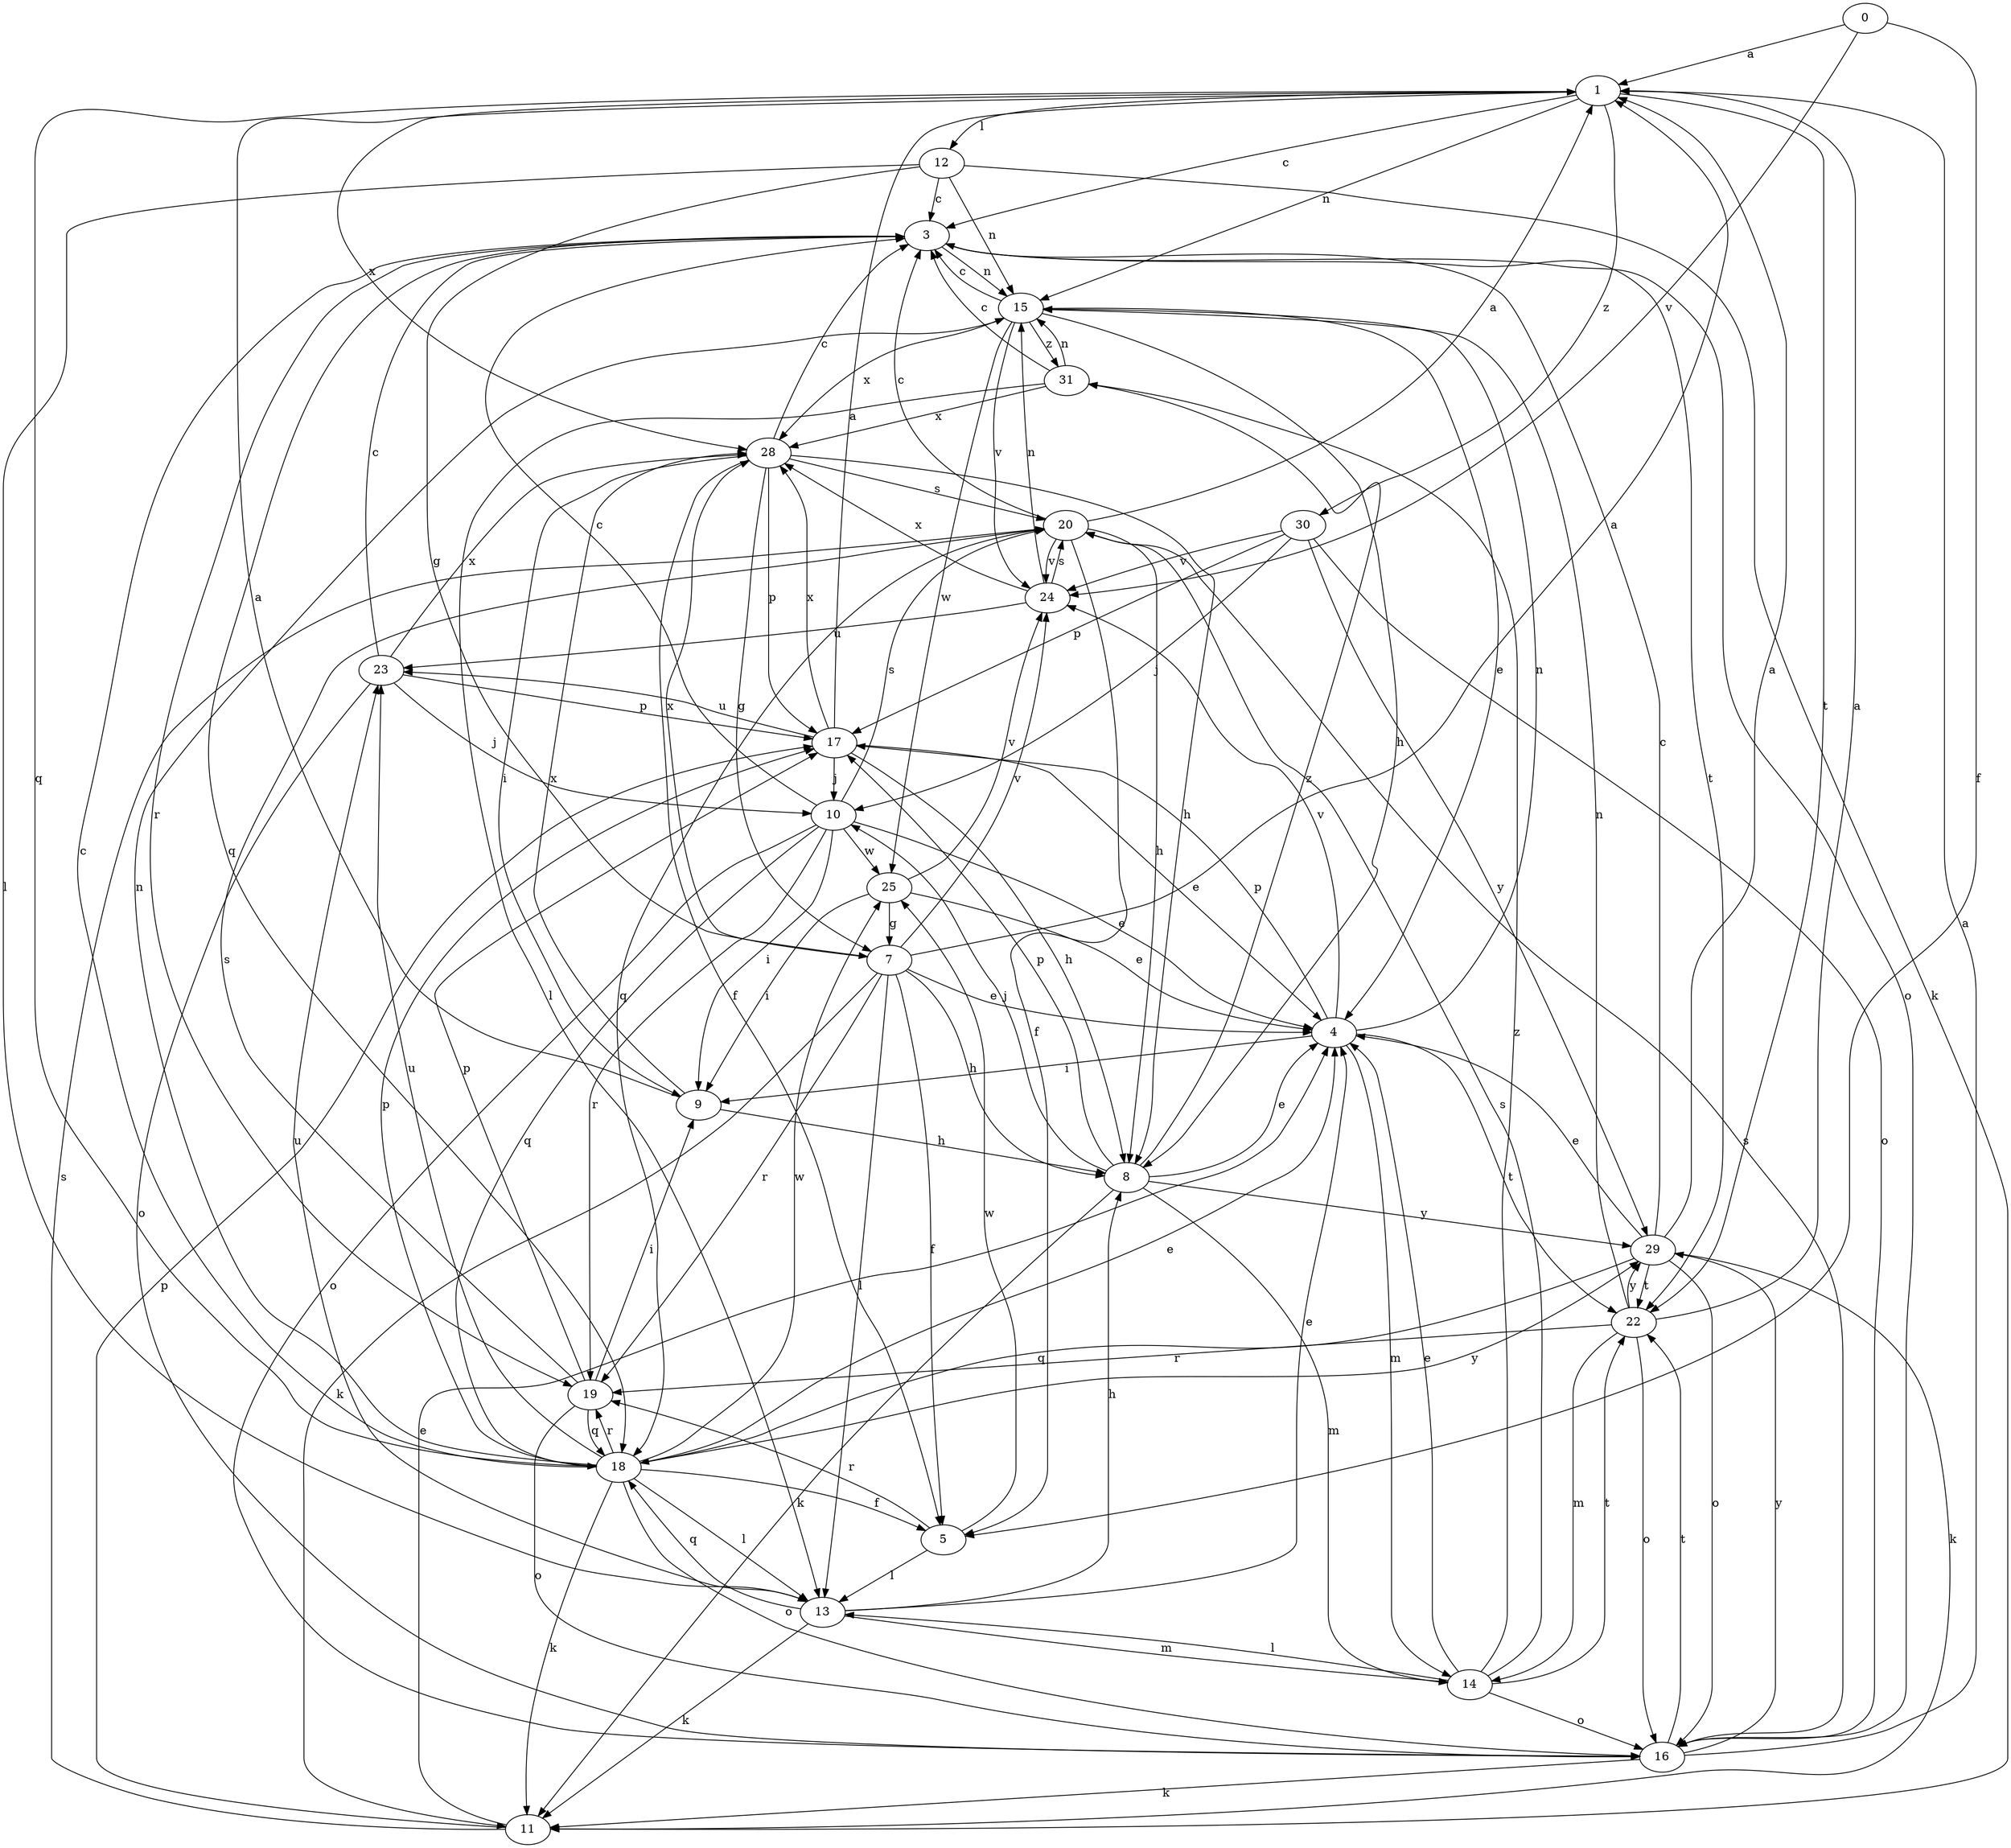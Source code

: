 strict digraph  {
0;
1;
3;
4;
5;
7;
8;
9;
10;
11;
12;
13;
14;
15;
16;
17;
18;
19;
20;
22;
23;
24;
25;
28;
29;
30;
31;
0 -> 1  [label=a];
0 -> 5  [label=f];
0 -> 24  [label=v];
1 -> 3  [label=c];
1 -> 12  [label=l];
1 -> 15  [label=n];
1 -> 18  [label=q];
1 -> 22  [label=t];
1 -> 28  [label=x];
1 -> 30  [label=z];
3 -> 15  [label=n];
3 -> 16  [label=o];
3 -> 18  [label=q];
3 -> 19  [label=r];
3 -> 22  [label=t];
4 -> 9  [label=i];
4 -> 14  [label=m];
4 -> 15  [label=n];
4 -> 17  [label=p];
4 -> 22  [label=t];
4 -> 24  [label=v];
5 -> 13  [label=l];
5 -> 19  [label=r];
5 -> 25  [label=w];
7 -> 1  [label=a];
7 -> 4  [label=e];
7 -> 5  [label=f];
7 -> 8  [label=h];
7 -> 11  [label=k];
7 -> 13  [label=l];
7 -> 19  [label=r];
7 -> 24  [label=v];
7 -> 28  [label=x];
8 -> 4  [label=e];
8 -> 10  [label=j];
8 -> 11  [label=k];
8 -> 14  [label=m];
8 -> 17  [label=p];
8 -> 29  [label=y];
8 -> 31  [label=z];
9 -> 1  [label=a];
9 -> 8  [label=h];
9 -> 28  [label=x];
10 -> 3  [label=c];
10 -> 4  [label=e];
10 -> 9  [label=i];
10 -> 16  [label=o];
10 -> 18  [label=q];
10 -> 19  [label=r];
10 -> 20  [label=s];
10 -> 25  [label=w];
11 -> 4  [label=e];
11 -> 17  [label=p];
11 -> 20  [label=s];
12 -> 3  [label=c];
12 -> 7  [label=g];
12 -> 11  [label=k];
12 -> 13  [label=l];
12 -> 15  [label=n];
13 -> 4  [label=e];
13 -> 8  [label=h];
13 -> 11  [label=k];
13 -> 14  [label=m];
13 -> 18  [label=q];
13 -> 23  [label=u];
14 -> 4  [label=e];
14 -> 13  [label=l];
14 -> 16  [label=o];
14 -> 20  [label=s];
14 -> 22  [label=t];
14 -> 31  [label=z];
15 -> 3  [label=c];
15 -> 4  [label=e];
15 -> 8  [label=h];
15 -> 24  [label=v];
15 -> 25  [label=w];
15 -> 28  [label=x];
15 -> 31  [label=z];
16 -> 1  [label=a];
16 -> 11  [label=k];
16 -> 20  [label=s];
16 -> 22  [label=t];
16 -> 29  [label=y];
17 -> 1  [label=a];
17 -> 4  [label=e];
17 -> 8  [label=h];
17 -> 10  [label=j];
17 -> 23  [label=u];
17 -> 28  [label=x];
18 -> 3  [label=c];
18 -> 4  [label=e];
18 -> 5  [label=f];
18 -> 11  [label=k];
18 -> 13  [label=l];
18 -> 15  [label=n];
18 -> 16  [label=o];
18 -> 17  [label=p];
18 -> 19  [label=r];
18 -> 23  [label=u];
18 -> 25  [label=w];
18 -> 29  [label=y];
19 -> 9  [label=i];
19 -> 16  [label=o];
19 -> 17  [label=p];
19 -> 18  [label=q];
19 -> 20  [label=s];
20 -> 1  [label=a];
20 -> 3  [label=c];
20 -> 5  [label=f];
20 -> 8  [label=h];
20 -> 18  [label=q];
20 -> 24  [label=v];
22 -> 1  [label=a];
22 -> 14  [label=m];
22 -> 15  [label=n];
22 -> 16  [label=o];
22 -> 19  [label=r];
22 -> 29  [label=y];
23 -> 3  [label=c];
23 -> 10  [label=j];
23 -> 16  [label=o];
23 -> 17  [label=p];
23 -> 28  [label=x];
24 -> 15  [label=n];
24 -> 20  [label=s];
24 -> 23  [label=u];
24 -> 28  [label=x];
25 -> 4  [label=e];
25 -> 7  [label=g];
25 -> 9  [label=i];
25 -> 24  [label=v];
28 -> 3  [label=c];
28 -> 5  [label=f];
28 -> 7  [label=g];
28 -> 8  [label=h];
28 -> 9  [label=i];
28 -> 17  [label=p];
28 -> 20  [label=s];
29 -> 1  [label=a];
29 -> 3  [label=c];
29 -> 4  [label=e];
29 -> 11  [label=k];
29 -> 16  [label=o];
29 -> 18  [label=q];
29 -> 22  [label=t];
30 -> 10  [label=j];
30 -> 16  [label=o];
30 -> 17  [label=p];
30 -> 24  [label=v];
30 -> 29  [label=y];
31 -> 3  [label=c];
31 -> 13  [label=l];
31 -> 15  [label=n];
31 -> 28  [label=x];
}
